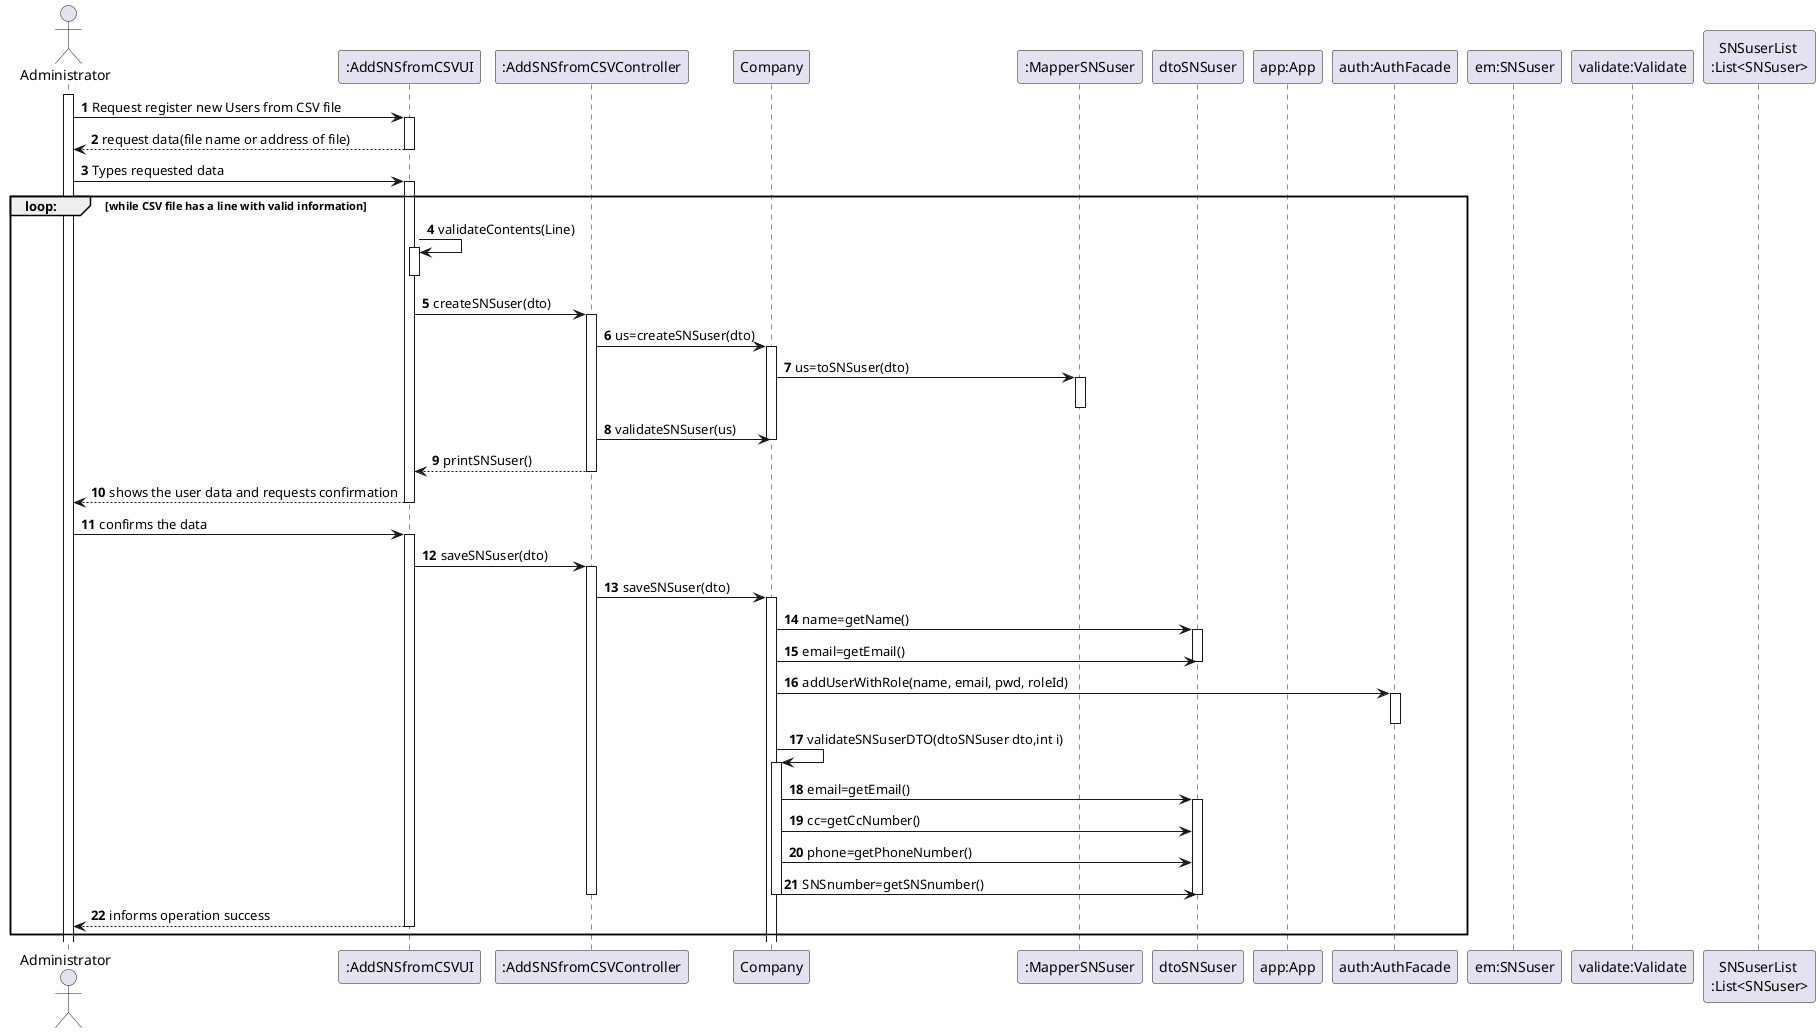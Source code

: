 @startuml
'https://plantuml.com/class-diagram

autonumber
    actor "Administrator" as ADM

    participant ":AddSNSfromCSVUI" as UI
    participant ":AddSNSfromCSVController" as  CTRL
    participant "Company" as COMP
    participant ":MapperSNSuser" as MAPPER
    participant "dtoSNSuser" as DTO
    participant "app:App" as APP
    participant "auth:AuthFacade" as AUTH
    participant "em:SNSuser" as SNS
    participant "validate:Validate" as VALID
    participant "SNSuserList \n:List<SNSuser>"

        activate ADM
       ADM -> UI: Request register new Users from CSV file
       activate UI
       UI --> ADM: request data(file name or address of file)
       deactivate UI
       UI <- ADM: Types requested data

       activate UI

       group loop: [while CSV file has a line with valid information]
       UI->UI:validateContents(Line)
       activate UI
       deactivate UI
       UI->CTRL: createSNSuser(dto)
       activate CTRL
       CTRL->COMP: us=createSNSuser(dto)
       activate COMP
       COMP->MAPPER: us=toSNSuser(dto)
       activate MAPPER
       deactivate MAPPER
       CTRL->COMP: validateSNSuser(us)
        deactivate COMP
       CTRL-->UI: printSNSuser()
       deactivate CTRL
       ADM <-- UI: shows the user data and requests confirmation
       deactivate UI
       ADM -> UI: confirms the data
       activate UI
       UI->CTRL:saveSNSuser(dto)
       activate CTRL
       CTRL->COMP:saveSNSuser(dto)
       activate COMP
       COMP->DTO:name=getName()
       activate DTO
       COMP->DTO:email=getEmail()
       deactivate DTO
       COMP->AUTH:addUserWithRole(name, email, pwd, roleId)
       activate AUTH
       deactivate AUTH
       COMP->COMP:validateSNSuserDTO(dtoSNSuser dto,int i)
       activate COMP
       COMP->DTO: email=getEmail()
       activate DTO
       COMP->DTO:cc=getCcNumber()
       COMP->DTO:phone=getPhoneNumber()
       COMP->DTO:SNSnumber=getSNSnumber()
       deactivate DTO
       deactivate COMP
       deactivate CTRL


       ADM <-- UI: informs operation success
       deactivate UI
       end
       @enduml

@enduml